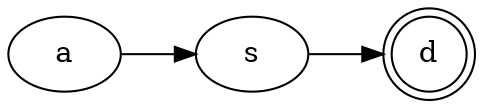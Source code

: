 digraph{
rankdir=LR
 node0 [label="a", shape=ellipse];
 node1 [label="s", shape=ellipse];
  node0 -> node1;
 node2 [label="d", shape=doublecircle];
  node1 -> node2;
}
